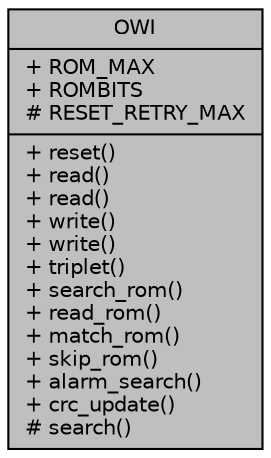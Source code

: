 digraph "OWI"
{
  edge [fontname="Helvetica",fontsize="10",labelfontname="Helvetica",labelfontsize="10"];
  node [fontname="Helvetica",fontsize="10",shape=record];
  Node1 [label="{OWI\n|+ ROM_MAX\l+ ROMBITS\l# RESET_RETRY_MAX\l|+ reset()\l+ read()\l+ read()\l+ write()\l+ write()\l+ triplet()\l+ search_rom()\l+ read_rom()\l+ match_rom()\l+ skip_rom()\l+ alarm_search()\l+ crc_update()\l# search()\l}",height=0.2,width=0.4,color="black", fillcolor="grey75", style="filled", fontcolor="black"];
}
